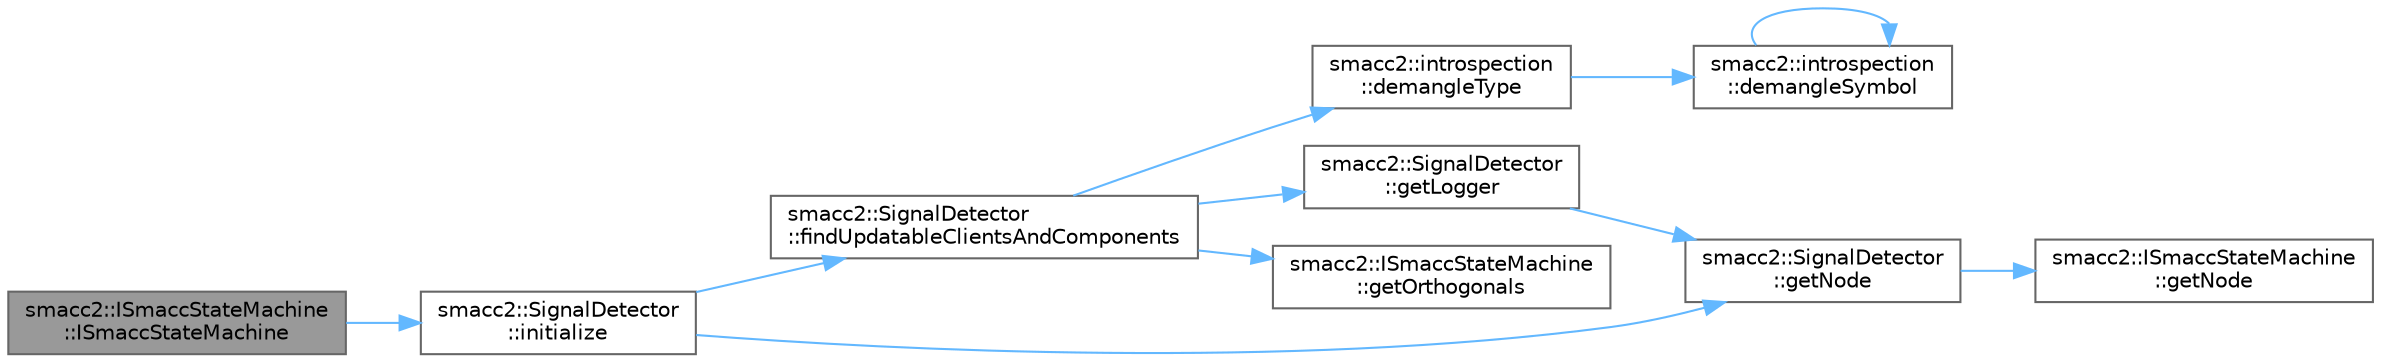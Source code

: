 digraph "smacc2::ISmaccStateMachine::ISmaccStateMachine"
{
 // LATEX_PDF_SIZE
  bgcolor="transparent";
  edge [fontname=Helvetica,fontsize=10,labelfontname=Helvetica,labelfontsize=10];
  node [fontname=Helvetica,fontsize=10,shape=box,height=0.2,width=0.4];
  rankdir="LR";
  Node1 [label="smacc2::ISmaccStateMachine\l::ISmaccStateMachine",height=0.2,width=0.4,color="gray40", fillcolor="grey60", style="filled", fontcolor="black",tooltip=" "];
  Node1 -> Node2 [color="steelblue1",style="solid"];
  Node2 [label="smacc2::SignalDetector\l::initialize",height=0.2,width=0.4,color="grey40", fillcolor="white", style="filled",URL="$classsmacc2_1_1SignalDetector.html#a6035e4180f1f868d42902021eb41d9c6",tooltip=" "];
  Node2 -> Node3 [color="steelblue1",style="solid"];
  Node3 [label="smacc2::SignalDetector\l::findUpdatableClientsAndComponents",height=0.2,width=0.4,color="grey40", fillcolor="white", style="filled",URL="$classsmacc2_1_1SignalDetector.html#af325def90b56dd82ab34d351f5a37a02",tooltip=" "];
  Node3 -> Node4 [color="steelblue1",style="solid"];
  Node4 [label="smacc2::introspection\l::demangleType",height=0.2,width=0.4,color="grey40", fillcolor="white", style="filled",URL="$namespacesmacc2_1_1introspection.html#af0776d8076fe19b4f806405e9ab08cfe",tooltip=" "];
  Node4 -> Node5 [color="steelblue1",style="solid"];
  Node5 [label="smacc2::introspection\l::demangleSymbol",height=0.2,width=0.4,color="grey40", fillcolor="white", style="filled",URL="$namespacesmacc2_1_1introspection.html#aba19132e50f25adee919c2504ae6a3a2",tooltip=" "];
  Node5 -> Node5 [color="steelblue1",style="solid"];
  Node3 -> Node6 [color="steelblue1",style="solid"];
  Node6 [label="smacc2::SignalDetector\l::getLogger",height=0.2,width=0.4,color="grey40", fillcolor="white", style="filled",URL="$classsmacc2_1_1SignalDetector.html#a97db4ee81e1e63ab67ea40775fd57302",tooltip=" "];
  Node6 -> Node7 [color="steelblue1",style="solid"];
  Node7 [label="smacc2::SignalDetector\l::getNode",height=0.2,width=0.4,color="grey40", fillcolor="white", style="filled",URL="$classsmacc2_1_1SignalDetector.html#aa774a30b0118ee411ba423fc668405b3",tooltip=" "];
  Node7 -> Node8 [color="steelblue1",style="solid"];
  Node8 [label="smacc2::ISmaccStateMachine\l::getNode",height=0.2,width=0.4,color="grey40", fillcolor="white", style="filled",URL="$classsmacc2_1_1ISmaccStateMachine.html#a2cf8b817f7e137fc648e373ae4614a2f",tooltip=" "];
  Node3 -> Node9 [color="steelblue1",style="solid"];
  Node9 [label="smacc2::ISmaccStateMachine\l::getOrthogonals",height=0.2,width=0.4,color="grey40", fillcolor="white", style="filled",URL="$classsmacc2_1_1ISmaccStateMachine.html#a5add78b13865291a7d167cbc496d0d35",tooltip=" "];
  Node2 -> Node7 [color="steelblue1",style="solid"];
}
